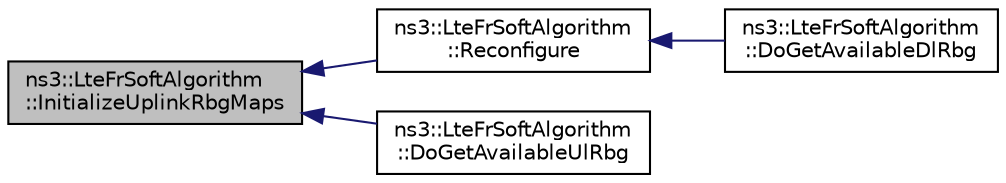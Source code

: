 digraph "ns3::LteFrSoftAlgorithm::InitializeUplinkRbgMaps"
{
  edge [fontname="Helvetica",fontsize="10",labelfontname="Helvetica",labelfontsize="10"];
  node [fontname="Helvetica",fontsize="10",shape=record];
  rankdir="LR";
  Node1 [label="ns3::LteFrSoftAlgorithm\l::InitializeUplinkRbgMaps",height=0.2,width=0.4,color="black", fillcolor="grey75", style="filled", fontcolor="black"];
  Node1 -> Node2 [dir="back",color="midnightblue",fontsize="10",style="solid"];
  Node2 [label="ns3::LteFrSoftAlgorithm\l::Reconfigure",height=0.2,width=0.4,color="black", fillcolor="white", style="filled",URL="$d6/dd1/classns3_1_1LteFrSoftAlgorithm.html#a3b6031f6c090a085bfbdf42b67bc819f",tooltip="Automatic FR reconfiguration. "];
  Node2 -> Node3 [dir="back",color="midnightblue",fontsize="10",style="solid"];
  Node3 [label="ns3::LteFrSoftAlgorithm\l::DoGetAvailableDlRbg",height=0.2,width=0.4,color="black", fillcolor="white", style="filled",URL="$d6/dd1/classns3_1_1LteFrSoftAlgorithm.html#a66a16addf83f5938a9f297321238d027",tooltip="Implementation of LteFfrSapProvider::GetAvailableDlRbg. "];
  Node1 -> Node4 [dir="back",color="midnightblue",fontsize="10",style="solid"];
  Node4 [label="ns3::LteFrSoftAlgorithm\l::DoGetAvailableUlRbg",height=0.2,width=0.4,color="black", fillcolor="white", style="filled",URL="$d6/dd1/classns3_1_1LteFrSoftAlgorithm.html#a698607242f49007f6ea5078082e11f6c",tooltip="Implementation of LteFfrSapProvider::GetAvailableUlRbg. "];
}
